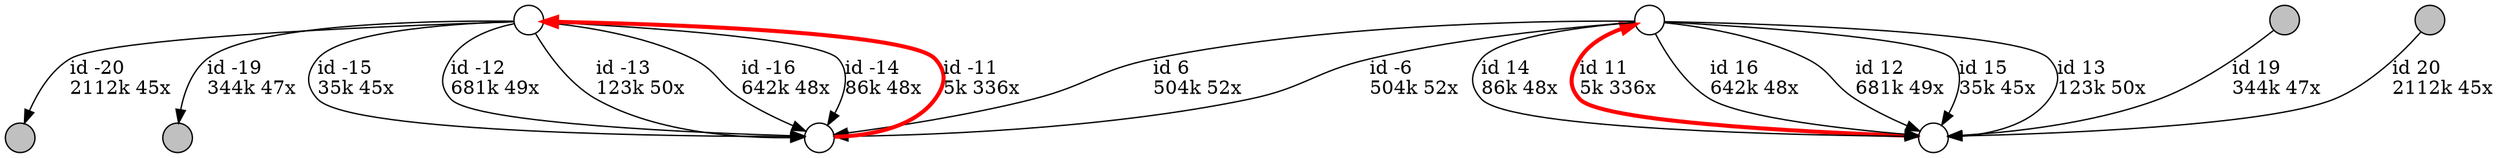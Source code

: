 digraph {
nodesep = 0.5;
node [shape = circle, label = "", height = 0.3];
"0" [style = "filled", fillcolor = "grey"];
"1" [style = "filled", fillcolor = "grey"];
"2" [style = "filled", fillcolor = "grey"];
"3" [style = "filled", fillcolor = "grey"];
"4" -> "0" [label = "id -20\l2112k 45x", color = "black"] ;
"3" -> "5" [label = "id 20\l2112k 45x", color = "black"] ;
"4" -> "2" [label = "id -19\l344k 47x", color = "black"] ;
"6" -> "5" [label = "id 16\l642k 48x", color = "black"] ;
"4" -> "7" [label = "id -15\l35k 45x", color = "black"] ;
"4" -> "7" [label = "id -12\l681k 49x", color = "black"] ;
"6" -> "5" [label = "id 12\l681k 49x", color = "black"] ;
"4" -> "7" [label = "id -13\l123k 50x", color = "black"] ;
"6" -> "5" [label = "id 15\l35k 45x", color = "black"] ;
"4" -> "7" [label = "id -16\l642k 48x", color = "black"] ;
"4" -> "7" [label = "id -14\l86k 48x", color = "black"] ;
"6" -> "5" [label = "id 13\l123k 50x", color = "black"] ;
"5" -> "6" [label = "id 11\l5k 336x", color = "red" , penwidth = 3] ;
"6" -> "7" [label = "id 6\l504k 52x", color = "black"] ;
"6" -> "7" [label = "id -6\l504k 52x", color = "black"] ;
"1" -> "5" [label = "id 19\l344k 47x", color = "black"] ;
"6" -> "5" [label = "id 14\l86k 48x", color = "black"] ;
"7" -> "4" [label = "id -11\l5k 336x", color = "red" , penwidth = 3] ;
}
